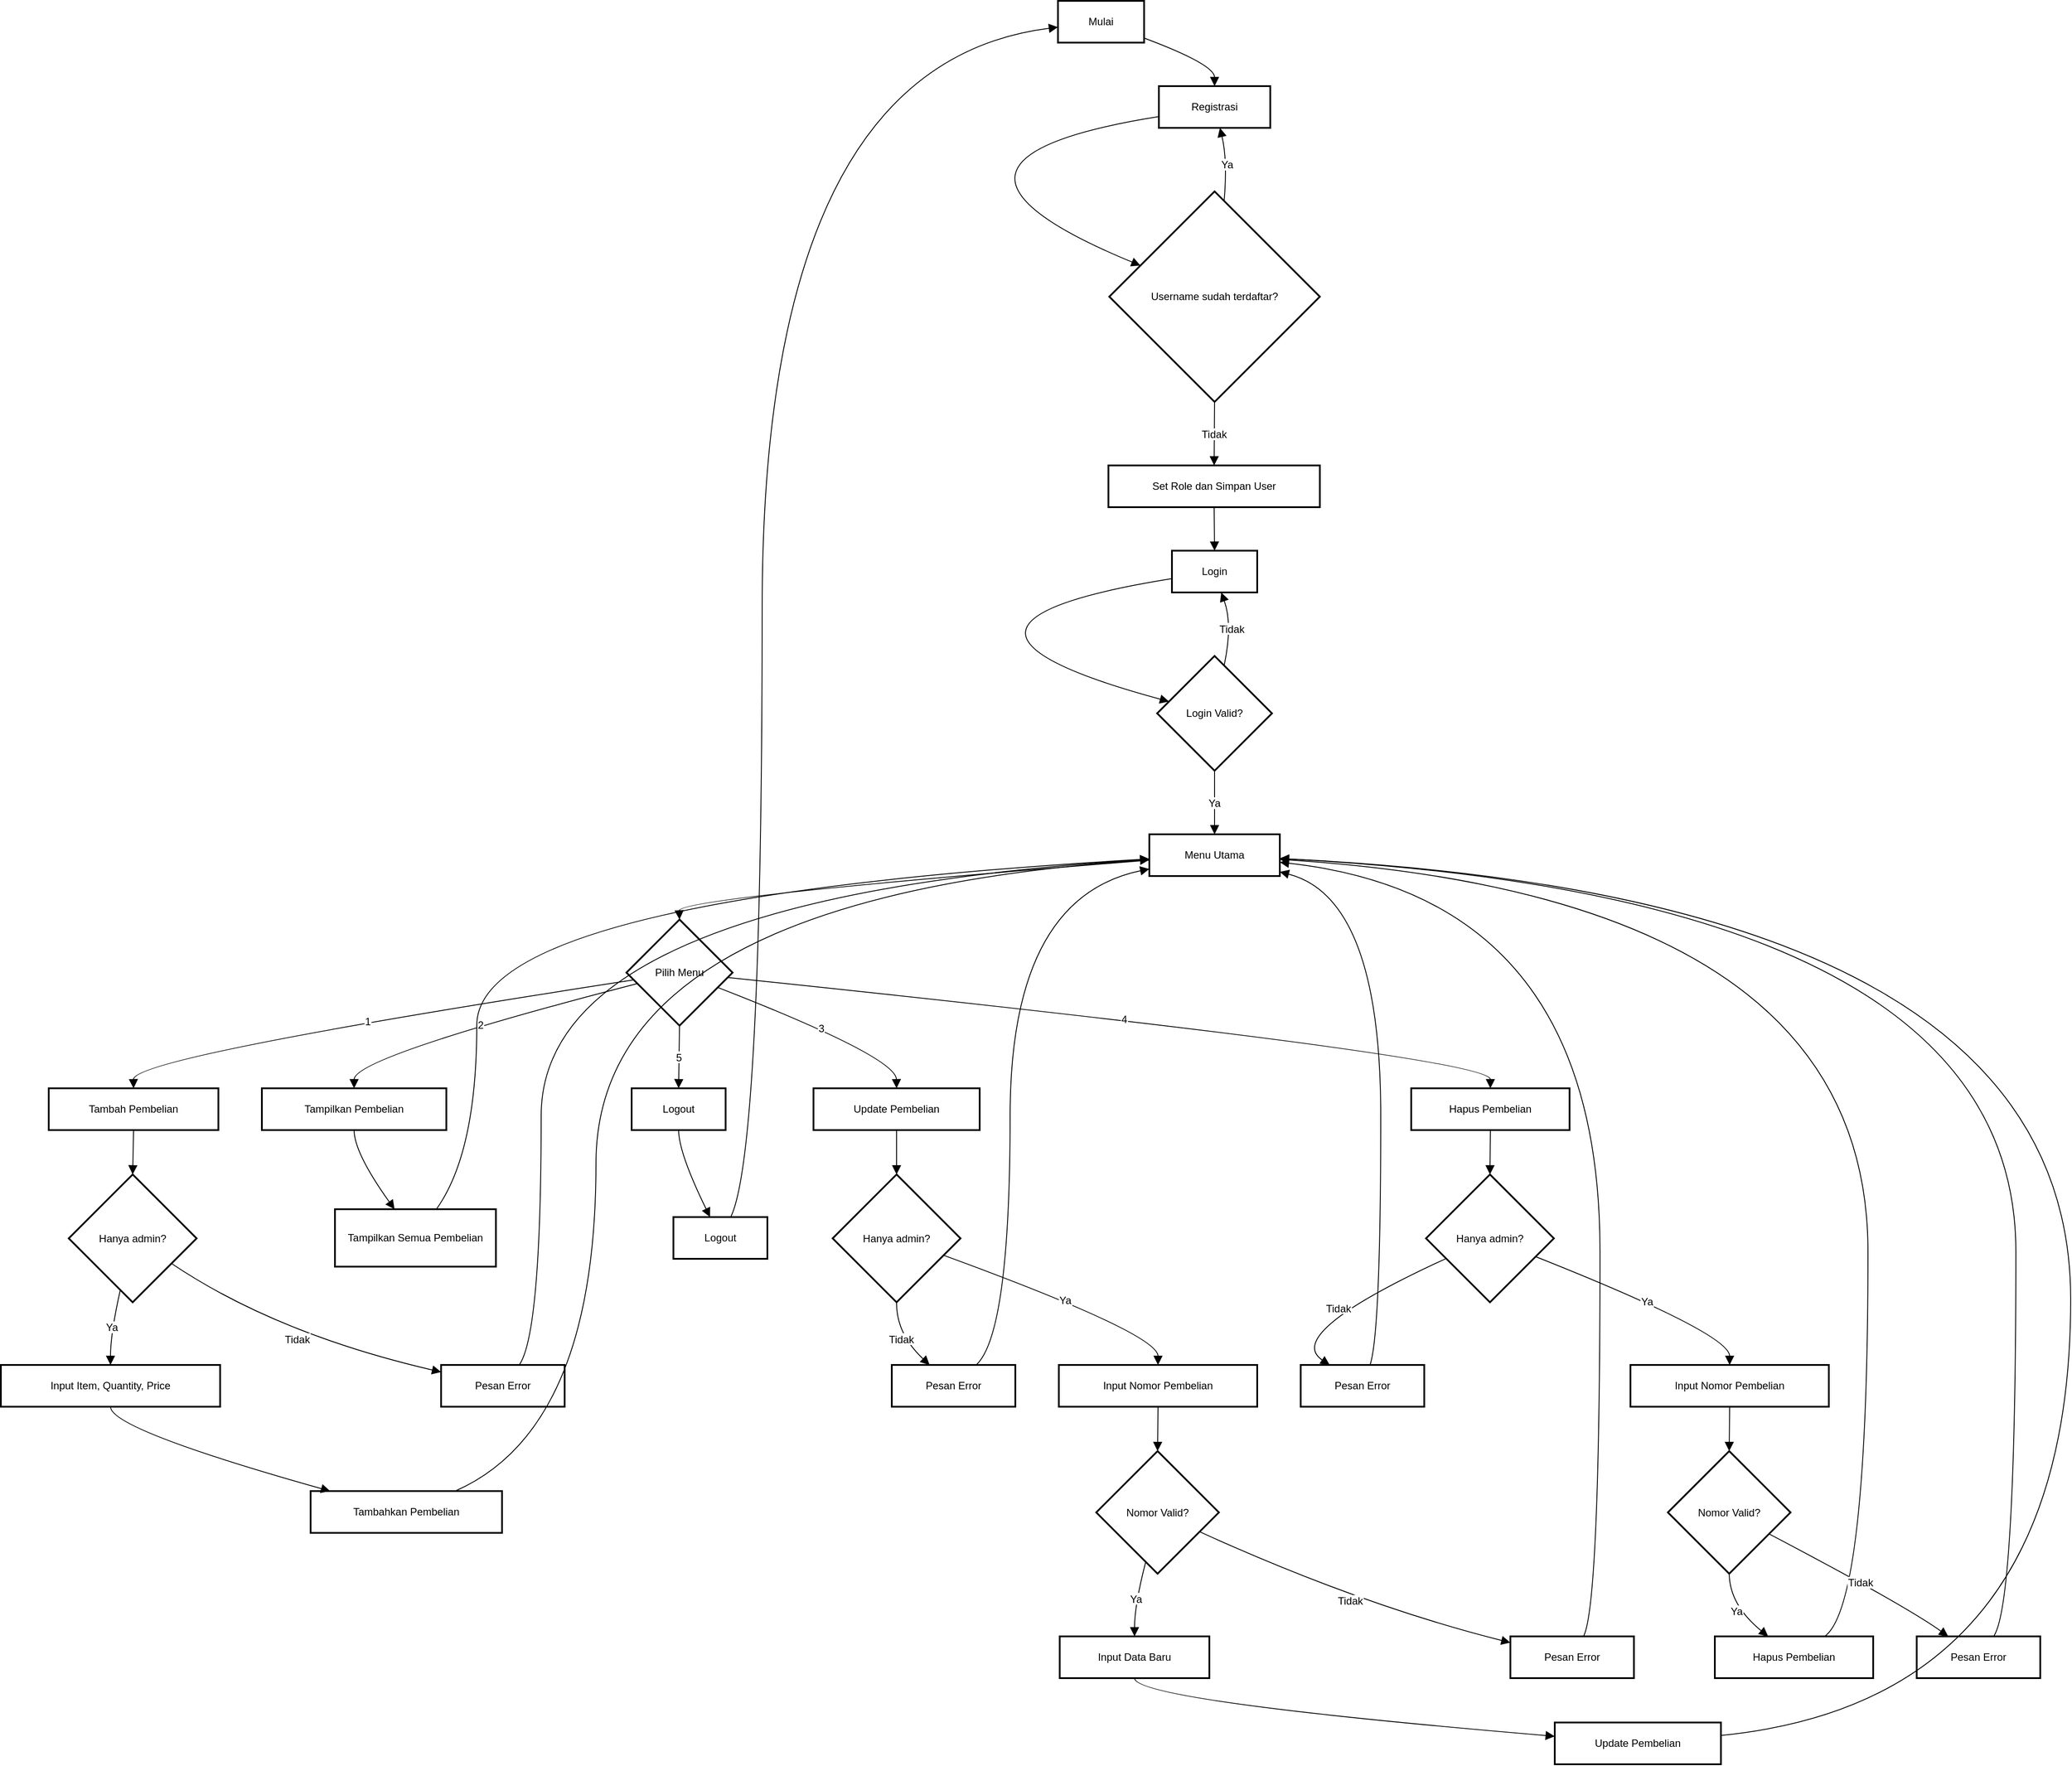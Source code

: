 <mxfile version="24.7.17">
  <diagram name="Halaman-1" id="lKF0-cI4pQnBQl3EhiKu">
    <mxGraphModel dx="3225" dy="1518" grid="0" gridSize="10" guides="1" tooltips="1" connect="1" arrows="1" fold="1" page="0" pageScale="1" pageWidth="827" pageHeight="1169" math="0" shadow="0">
      <root>
        <mxCell id="0" />
        <mxCell id="1" parent="0" />
        <mxCell id="hOLa1W9hkMqsPNJhcazM-1" value="Mulai" style="whiteSpace=wrap;strokeWidth=2;" vertex="1" parent="1">
          <mxGeometry x="1235" y="20" width="99" height="48" as="geometry" />
        </mxCell>
        <mxCell id="hOLa1W9hkMqsPNJhcazM-2" value="Registrasi" style="whiteSpace=wrap;strokeWidth=2;" vertex="1" parent="1">
          <mxGeometry x="1351" y="118" width="128" height="48" as="geometry" />
        </mxCell>
        <mxCell id="hOLa1W9hkMqsPNJhcazM-3" value="Username sudah terdaftar?" style="rhombus;strokeWidth=2;whiteSpace=wrap;" vertex="1" parent="1">
          <mxGeometry x="1294" y="239" width="242" height="242" as="geometry" />
        </mxCell>
        <mxCell id="hOLa1W9hkMqsPNJhcazM-4" value="Set Role dan Simpan User" style="whiteSpace=wrap;strokeWidth=2;" vertex="1" parent="1">
          <mxGeometry x="1293" y="554" width="243" height="48" as="geometry" />
        </mxCell>
        <mxCell id="hOLa1W9hkMqsPNJhcazM-5" value="Login" style="whiteSpace=wrap;strokeWidth=2;" vertex="1" parent="1">
          <mxGeometry x="1366" y="652" width="98" height="48" as="geometry" />
        </mxCell>
        <mxCell id="hOLa1W9hkMqsPNJhcazM-6" value="Login Valid?" style="rhombus;strokeWidth=2;whiteSpace=wrap;" vertex="1" parent="1">
          <mxGeometry x="1349" y="773" width="132" height="132" as="geometry" />
        </mxCell>
        <mxCell id="hOLa1W9hkMqsPNJhcazM-7" value="Menu Utama" style="whiteSpace=wrap;strokeWidth=2;" vertex="1" parent="1">
          <mxGeometry x="1340" y="978" width="150" height="48" as="geometry" />
        </mxCell>
        <mxCell id="hOLa1W9hkMqsPNJhcazM-8" value="Pilih Menu" style="rhombus;strokeWidth=2;whiteSpace=wrap;" vertex="1" parent="1">
          <mxGeometry x="739" y="1076" width="122" height="122" as="geometry" />
        </mxCell>
        <mxCell id="hOLa1W9hkMqsPNJhcazM-9" value="Tambah Pembelian" style="whiteSpace=wrap;strokeWidth=2;" vertex="1" parent="1">
          <mxGeometry x="75" y="1270" width="195" height="48" as="geometry" />
        </mxCell>
        <mxCell id="hOLa1W9hkMqsPNJhcazM-10" value="Tampilkan Pembelian" style="whiteSpace=wrap;strokeWidth=2;" vertex="1" parent="1">
          <mxGeometry x="320" y="1270" width="212" height="48" as="geometry" />
        </mxCell>
        <mxCell id="hOLa1W9hkMqsPNJhcazM-11" value="Update Pembelian" style="whiteSpace=wrap;strokeWidth=2;" vertex="1" parent="1">
          <mxGeometry x="954" y="1270" width="191" height="48" as="geometry" />
        </mxCell>
        <mxCell id="hOLa1W9hkMqsPNJhcazM-12" value="Hapus Pembelian" style="whiteSpace=wrap;strokeWidth=2;" vertex="1" parent="1">
          <mxGeometry x="1641" y="1270" width="182" height="48" as="geometry" />
        </mxCell>
        <mxCell id="hOLa1W9hkMqsPNJhcazM-13" value="Logout" style="whiteSpace=wrap;strokeWidth=2;" vertex="1" parent="1">
          <mxGeometry x="745" y="1270" width="108" height="48" as="geometry" />
        </mxCell>
        <mxCell id="hOLa1W9hkMqsPNJhcazM-14" value="Hanya admin?" style="rhombus;strokeWidth=2;whiteSpace=wrap;" vertex="1" parent="1">
          <mxGeometry x="98" y="1369" width="147" height="147" as="geometry" />
        </mxCell>
        <mxCell id="hOLa1W9hkMqsPNJhcazM-15" value="Input Item, Quantity, Price" style="whiteSpace=wrap;strokeWidth=2;" vertex="1" parent="1">
          <mxGeometry x="20" y="1588" width="252" height="48" as="geometry" />
        </mxCell>
        <mxCell id="hOLa1W9hkMqsPNJhcazM-16" value="Tambahkan Pembelian" style="whiteSpace=wrap;strokeWidth=2;" vertex="1" parent="1">
          <mxGeometry x="376" y="1733" width="220" height="48" as="geometry" />
        </mxCell>
        <mxCell id="hOLa1W9hkMqsPNJhcazM-17" value="Pesan Error" style="whiteSpace=wrap;strokeWidth=2;" vertex="1" parent="1">
          <mxGeometry x="526" y="1588" width="142" height="48" as="geometry" />
        </mxCell>
        <mxCell id="hOLa1W9hkMqsPNJhcazM-18" value="Tampilkan Semua Pembelian" style="whiteSpace=wrap;strokeWidth=2;" vertex="1" parent="1">
          <mxGeometry x="404" y="1409" width="185" height="66" as="geometry" />
        </mxCell>
        <mxCell id="hOLa1W9hkMqsPNJhcazM-19" value="Hanya admin?" style="rhombus;strokeWidth=2;whiteSpace=wrap;" vertex="1" parent="1">
          <mxGeometry x="976" y="1369" width="147" height="147" as="geometry" />
        </mxCell>
        <mxCell id="hOLa1W9hkMqsPNJhcazM-20" value="Input Nomor Pembelian" style="whiteSpace=wrap;strokeWidth=2;" vertex="1" parent="1">
          <mxGeometry x="1236" y="1588" width="228" height="48" as="geometry" />
        </mxCell>
        <mxCell id="hOLa1W9hkMqsPNJhcazM-21" value="Nomor Valid?" style="rhombus;strokeWidth=2;whiteSpace=wrap;" vertex="1" parent="1">
          <mxGeometry x="1279" y="1687" width="141" height="141" as="geometry" />
        </mxCell>
        <mxCell id="hOLa1W9hkMqsPNJhcazM-22" value="Input Data Baru" style="whiteSpace=wrap;strokeWidth=2;" vertex="1" parent="1">
          <mxGeometry x="1237" y="1900" width="172" height="48" as="geometry" />
        </mxCell>
        <mxCell id="hOLa1W9hkMqsPNJhcazM-23" value="Update Pembelian" style="whiteSpace=wrap;strokeWidth=2;" vertex="1" parent="1">
          <mxGeometry x="1806" y="1999" width="191" height="48" as="geometry" />
        </mxCell>
        <mxCell id="hOLa1W9hkMqsPNJhcazM-24" value="Pesan Error" style="whiteSpace=wrap;strokeWidth=2;" vertex="1" parent="1">
          <mxGeometry x="1755" y="1900" width="142" height="48" as="geometry" />
        </mxCell>
        <mxCell id="hOLa1W9hkMqsPNJhcazM-25" value="Pesan Error" style="whiteSpace=wrap;strokeWidth=2;" vertex="1" parent="1">
          <mxGeometry x="1044" y="1588" width="142" height="48" as="geometry" />
        </mxCell>
        <mxCell id="hOLa1W9hkMqsPNJhcazM-26" value="Hanya admin?" style="rhombus;strokeWidth=2;whiteSpace=wrap;" vertex="1" parent="1">
          <mxGeometry x="1658" y="1369" width="147" height="147" as="geometry" />
        </mxCell>
        <mxCell id="hOLa1W9hkMqsPNJhcazM-27" value="Input Nomor Pembelian" style="whiteSpace=wrap;strokeWidth=2;" vertex="1" parent="1">
          <mxGeometry x="1893" y="1588" width="228" height="48" as="geometry" />
        </mxCell>
        <mxCell id="hOLa1W9hkMqsPNJhcazM-28" value="Nomor Valid?" style="rhombus;strokeWidth=2;whiteSpace=wrap;" vertex="1" parent="1">
          <mxGeometry x="1936" y="1687" width="141" height="141" as="geometry" />
        </mxCell>
        <mxCell id="hOLa1W9hkMqsPNJhcazM-29" value="Hapus Pembelian" style="whiteSpace=wrap;strokeWidth=2;" vertex="1" parent="1">
          <mxGeometry x="1990" y="1900" width="182" height="48" as="geometry" />
        </mxCell>
        <mxCell id="hOLa1W9hkMqsPNJhcazM-30" value="Pesan Error" style="whiteSpace=wrap;strokeWidth=2;" vertex="1" parent="1">
          <mxGeometry x="2222" y="1900" width="142" height="48" as="geometry" />
        </mxCell>
        <mxCell id="hOLa1W9hkMqsPNJhcazM-31" value="Pesan Error" style="whiteSpace=wrap;strokeWidth=2;" vertex="1" parent="1">
          <mxGeometry x="1514" y="1588" width="142" height="48" as="geometry" />
        </mxCell>
        <mxCell id="hOLa1W9hkMqsPNJhcazM-32" value="Logout" style="whiteSpace=wrap;strokeWidth=2;" vertex="1" parent="1">
          <mxGeometry x="793" y="1418" width="108" height="48" as="geometry" />
        </mxCell>
        <mxCell id="hOLa1W9hkMqsPNJhcazM-33" value="" style="curved=1;startArrow=none;endArrow=block;exitX=1;exitY=0.89;entryX=0.5;entryY=0.01;rounded=0;fontSize=12;startSize=8;endSize=8;" edge="1" parent="1" source="hOLa1W9hkMqsPNJhcazM-1" target="hOLa1W9hkMqsPNJhcazM-2">
          <mxGeometry relative="1" as="geometry">
            <Array as="points">
              <mxPoint x="1415" y="93" />
            </Array>
          </mxGeometry>
        </mxCell>
        <mxCell id="hOLa1W9hkMqsPNJhcazM-34" value="" style="curved=1;startArrow=none;endArrow=block;exitX=0;exitY=0.73;entryX=0;entryY=0.29;rounded=0;fontSize=12;startSize=8;endSize=8;" edge="1" parent="1" source="hOLa1W9hkMqsPNJhcazM-2" target="hOLa1W9hkMqsPNJhcazM-3">
          <mxGeometry relative="1" as="geometry">
            <Array as="points">
              <mxPoint x="1036" y="203" />
            </Array>
          </mxGeometry>
        </mxCell>
        <mxCell id="hOLa1W9hkMqsPNJhcazM-35" value="Ya" style="curved=1;startArrow=none;endArrow=block;exitX=0.55;exitY=0;entryX=0.55;entryY=1.02;rounded=0;fontSize=12;startSize=8;endSize=8;" edge="1" parent="1" source="hOLa1W9hkMqsPNJhcazM-3" target="hOLa1W9hkMqsPNJhcazM-2">
          <mxGeometry relative="1" as="geometry">
            <Array as="points">
              <mxPoint x="1430" y="203" />
            </Array>
          </mxGeometry>
        </mxCell>
        <mxCell id="hOLa1W9hkMqsPNJhcazM-36" value="Tidak" style="curved=1;startArrow=none;endArrow=block;exitX=0.5;exitY=1;entryX=0.5;entryY=0;rounded=0;fontSize=12;startSize=8;endSize=8;" edge="1" parent="1" source="hOLa1W9hkMqsPNJhcazM-3" target="hOLa1W9hkMqsPNJhcazM-4">
          <mxGeometry relative="1" as="geometry">
            <Array as="points" />
          </mxGeometry>
        </mxCell>
        <mxCell id="hOLa1W9hkMqsPNJhcazM-37" value="" style="curved=1;startArrow=none;endArrow=block;exitX=0.5;exitY=1;entryX=0.5;entryY=0;rounded=0;fontSize=12;startSize=8;endSize=8;" edge="1" parent="1" source="hOLa1W9hkMqsPNJhcazM-4" target="hOLa1W9hkMqsPNJhcazM-5">
          <mxGeometry relative="1" as="geometry">
            <Array as="points" />
          </mxGeometry>
        </mxCell>
        <mxCell id="hOLa1W9hkMqsPNJhcazM-38" value="" style="curved=1;startArrow=none;endArrow=block;exitX=0;exitY=0.67;entryX=0;entryY=0.37;rounded=0;fontSize=12;startSize=8;endSize=8;" edge="1" parent="1" source="hOLa1W9hkMqsPNJhcazM-5" target="hOLa1W9hkMqsPNJhcazM-6">
          <mxGeometry relative="1" as="geometry">
            <Array as="points">
              <mxPoint x="1036" y="737" />
            </Array>
          </mxGeometry>
        </mxCell>
        <mxCell id="hOLa1W9hkMqsPNJhcazM-39" value="Tidak" style="curved=1;startArrow=none;endArrow=block;exitX=0.6;exitY=0;entryX=0.58;entryY=1.01;rounded=0;fontSize=12;startSize=8;endSize=8;" edge="1" parent="1" source="hOLa1W9hkMqsPNJhcazM-6" target="hOLa1W9hkMqsPNJhcazM-5">
          <mxGeometry relative="1" as="geometry">
            <Array as="points">
              <mxPoint x="1436" y="737" />
            </Array>
          </mxGeometry>
        </mxCell>
        <mxCell id="hOLa1W9hkMqsPNJhcazM-40" value="Ya" style="curved=1;startArrow=none;endArrow=block;exitX=0.5;exitY=1;entryX=0.5;entryY=0;rounded=0;fontSize=12;startSize=8;endSize=8;" edge="1" parent="1" source="hOLa1W9hkMqsPNJhcazM-6" target="hOLa1W9hkMqsPNJhcazM-7">
          <mxGeometry relative="1" as="geometry">
            <Array as="points" />
          </mxGeometry>
        </mxCell>
        <mxCell id="hOLa1W9hkMqsPNJhcazM-41" value="" style="curved=1;startArrow=none;endArrow=block;exitX=0;exitY=0.62;entryX=0.5;entryY=0;rounded=0;fontSize=12;startSize=8;endSize=8;" edge="1" parent="1" source="hOLa1W9hkMqsPNJhcazM-7" target="hOLa1W9hkMqsPNJhcazM-8">
          <mxGeometry relative="1" as="geometry">
            <Array as="points">
              <mxPoint x="799" y="1051" />
            </Array>
          </mxGeometry>
        </mxCell>
        <mxCell id="hOLa1W9hkMqsPNJhcazM-42" value="1" style="curved=1;startArrow=none;endArrow=block;exitX=0;exitY=0.58;entryX=0.5;entryY=0;rounded=0;fontSize=12;startSize=8;endSize=8;" edge="1" parent="1" source="hOLa1W9hkMqsPNJhcazM-8" target="hOLa1W9hkMqsPNJhcazM-9">
          <mxGeometry relative="1" as="geometry">
            <Array as="points">
              <mxPoint x="172" y="1234" />
            </Array>
          </mxGeometry>
        </mxCell>
        <mxCell id="hOLa1W9hkMqsPNJhcazM-43" value="2" style="curved=1;startArrow=none;endArrow=block;exitX=0;exitY=0.63;entryX=0.5;entryY=0;rounded=0;fontSize=12;startSize=8;endSize=8;" edge="1" parent="1" source="hOLa1W9hkMqsPNJhcazM-8" target="hOLa1W9hkMqsPNJhcazM-10">
          <mxGeometry relative="1" as="geometry">
            <Array as="points">
              <mxPoint x="426" y="1234" />
            </Array>
          </mxGeometry>
        </mxCell>
        <mxCell id="hOLa1W9hkMqsPNJhcazM-44" value="3" style="curved=1;startArrow=none;endArrow=block;exitX=0.99;exitY=0.69;entryX=0.5;entryY=0;rounded=0;fontSize=12;startSize=8;endSize=8;" edge="1" parent="1" source="hOLa1W9hkMqsPNJhcazM-8" target="hOLa1W9hkMqsPNJhcazM-11">
          <mxGeometry relative="1" as="geometry">
            <Array as="points">
              <mxPoint x="1049" y="1234" />
            </Array>
          </mxGeometry>
        </mxCell>
        <mxCell id="hOLa1W9hkMqsPNJhcazM-45" value="4" style="curved=1;startArrow=none;endArrow=block;exitX=0.99;exitY=0.55;entryX=0.5;entryY=0;rounded=0;fontSize=12;startSize=8;endSize=8;" edge="1" parent="1" source="hOLa1W9hkMqsPNJhcazM-8" target="hOLa1W9hkMqsPNJhcazM-12">
          <mxGeometry relative="1" as="geometry">
            <Array as="points">
              <mxPoint x="1732" y="1234" />
            </Array>
          </mxGeometry>
        </mxCell>
        <mxCell id="hOLa1W9hkMqsPNJhcazM-46" value="5" style="curved=1;startArrow=none;endArrow=block;exitX=0.5;exitY=1;entryX=0.5;entryY=0;rounded=0;fontSize=12;startSize=8;endSize=8;" edge="1" parent="1" source="hOLa1W9hkMqsPNJhcazM-8" target="hOLa1W9hkMqsPNJhcazM-13">
          <mxGeometry relative="1" as="geometry">
            <Array as="points" />
          </mxGeometry>
        </mxCell>
        <mxCell id="hOLa1W9hkMqsPNJhcazM-47" value="" style="curved=1;startArrow=none;endArrow=block;exitX=0.5;exitY=1.01;entryX=0.5;entryY=0;rounded=0;fontSize=12;startSize=8;endSize=8;" edge="1" parent="1" source="hOLa1W9hkMqsPNJhcazM-9" target="hOLa1W9hkMqsPNJhcazM-14">
          <mxGeometry relative="1" as="geometry">
            <Array as="points" />
          </mxGeometry>
        </mxCell>
        <mxCell id="hOLa1W9hkMqsPNJhcazM-48" value="Ya" style="curved=1;startArrow=none;endArrow=block;exitX=0.38;exitY=1;entryX=0.5;entryY=0.01;rounded=0;fontSize=12;startSize=8;endSize=8;" edge="1" parent="1" source="hOLa1W9hkMqsPNJhcazM-14" target="hOLa1W9hkMqsPNJhcazM-15">
          <mxGeometry relative="1" as="geometry">
            <Array as="points">
              <mxPoint x="146" y="1552" />
            </Array>
          </mxGeometry>
        </mxCell>
        <mxCell id="hOLa1W9hkMqsPNJhcazM-49" value="" style="curved=1;startArrow=none;endArrow=block;exitX=0.5;exitY=1.02;entryX=0.11;entryY=0.01;rounded=0;fontSize=12;startSize=8;endSize=8;" edge="1" parent="1" source="hOLa1W9hkMqsPNJhcazM-15" target="hOLa1W9hkMqsPNJhcazM-16">
          <mxGeometry relative="1" as="geometry">
            <Array as="points">
              <mxPoint x="146" y="1662" />
            </Array>
          </mxGeometry>
        </mxCell>
        <mxCell id="hOLa1W9hkMqsPNJhcazM-50" value="" style="curved=1;startArrow=none;endArrow=block;exitX=0.75;exitY=0.01;entryX=0;entryY=0.61;rounded=0;fontSize=12;startSize=8;endSize=8;" edge="1" parent="1" source="hOLa1W9hkMqsPNJhcazM-16" target="hOLa1W9hkMqsPNJhcazM-7">
          <mxGeometry relative="1" as="geometry">
            <Array as="points">
              <mxPoint x="704" y="1662" />
              <mxPoint x="704" y="1051" />
            </Array>
          </mxGeometry>
        </mxCell>
        <mxCell id="hOLa1W9hkMqsPNJhcazM-51" value="Tidak" style="curved=1;startArrow=none;endArrow=block;exitX=1.01;exitY=0.83;entryX=0;entryY=0.17;rounded=0;fontSize=12;startSize=8;endSize=8;" edge="1" parent="1" source="hOLa1W9hkMqsPNJhcazM-14" target="hOLa1W9hkMqsPNJhcazM-17">
          <mxGeometry relative="1" as="geometry">
            <Array as="points">
              <mxPoint x="336" y="1552" />
            </Array>
          </mxGeometry>
        </mxCell>
        <mxCell id="hOLa1W9hkMqsPNJhcazM-52" value="" style="curved=1;startArrow=none;endArrow=block;exitX=0.63;exitY=0.01;entryX=0;entryY=0.6;rounded=0;fontSize=12;startSize=8;endSize=8;" edge="1" parent="1" source="hOLa1W9hkMqsPNJhcazM-17" target="hOLa1W9hkMqsPNJhcazM-7">
          <mxGeometry relative="1" as="geometry">
            <Array as="points">
              <mxPoint x="641" y="1552" />
              <mxPoint x="641" y="1051" />
            </Array>
          </mxGeometry>
        </mxCell>
        <mxCell id="hOLa1W9hkMqsPNJhcazM-53" value="" style="curved=1;startArrow=none;endArrow=block;exitX=0.5;exitY=1.01;entryX=0.37;entryY=0;rounded=0;fontSize=12;startSize=8;endSize=8;" edge="1" parent="1" source="hOLa1W9hkMqsPNJhcazM-10" target="hOLa1W9hkMqsPNJhcazM-18">
          <mxGeometry relative="1" as="geometry">
            <Array as="points">
              <mxPoint x="426" y="1344" />
            </Array>
          </mxGeometry>
        </mxCell>
        <mxCell id="hOLa1W9hkMqsPNJhcazM-54" value="" style="curved=1;startArrow=none;endArrow=block;exitX=0.63;exitY=0;entryX=0;entryY=0.59;rounded=0;fontSize=12;startSize=8;endSize=8;" edge="1" parent="1" source="hOLa1W9hkMqsPNJhcazM-18" target="hOLa1W9hkMqsPNJhcazM-7">
          <mxGeometry relative="1" as="geometry">
            <Array as="points">
              <mxPoint x="567" y="1344" />
              <mxPoint x="567" y="1051" />
            </Array>
          </mxGeometry>
        </mxCell>
        <mxCell id="hOLa1W9hkMqsPNJhcazM-55" value="" style="curved=1;startArrow=none;endArrow=block;exitX=0.5;exitY=1.01;entryX=0.5;entryY=0;rounded=0;fontSize=12;startSize=8;endSize=8;" edge="1" parent="1" source="hOLa1W9hkMqsPNJhcazM-11" target="hOLa1W9hkMqsPNJhcazM-19">
          <mxGeometry relative="1" as="geometry">
            <Array as="points" />
          </mxGeometry>
        </mxCell>
        <mxCell id="hOLa1W9hkMqsPNJhcazM-56" value="Ya" style="curved=1;startArrow=none;endArrow=block;exitX=1;exitY=0.68;entryX=0.5;entryY=0.01;rounded=0;fontSize=12;startSize=8;endSize=8;" edge="1" parent="1" source="hOLa1W9hkMqsPNJhcazM-19" target="hOLa1W9hkMqsPNJhcazM-20">
          <mxGeometry relative="1" as="geometry">
            <Array as="points">
              <mxPoint x="1350" y="1552" />
            </Array>
          </mxGeometry>
        </mxCell>
        <mxCell id="hOLa1W9hkMqsPNJhcazM-57" value="" style="curved=1;startArrow=none;endArrow=block;exitX=0.5;exitY=1.02;entryX=0.5;entryY=0;rounded=0;fontSize=12;startSize=8;endSize=8;" edge="1" parent="1" source="hOLa1W9hkMqsPNJhcazM-20" target="hOLa1W9hkMqsPNJhcazM-21">
          <mxGeometry relative="1" as="geometry">
            <Array as="points" />
          </mxGeometry>
        </mxCell>
        <mxCell id="hOLa1W9hkMqsPNJhcazM-58" value="Ya" style="curved=1;startArrow=none;endArrow=block;exitX=0.38;exitY=1;entryX=0.5;entryY=0.01;rounded=0;fontSize=12;startSize=8;endSize=8;" edge="1" parent="1" source="hOLa1W9hkMqsPNJhcazM-21" target="hOLa1W9hkMqsPNJhcazM-22">
          <mxGeometry relative="1" as="geometry">
            <Array as="points">
              <mxPoint x="1323" y="1864" />
            </Array>
          </mxGeometry>
        </mxCell>
        <mxCell id="hOLa1W9hkMqsPNJhcazM-59" value="" style="curved=1;startArrow=none;endArrow=block;exitX=0.5;exitY=1.02;entryX=0;entryY=0.33;rounded=0;fontSize=12;startSize=8;endSize=8;" edge="1" parent="1" source="hOLa1W9hkMqsPNJhcazM-22" target="hOLa1W9hkMqsPNJhcazM-23">
          <mxGeometry relative="1" as="geometry">
            <Array as="points">
              <mxPoint x="1323" y="1974" />
            </Array>
          </mxGeometry>
        </mxCell>
        <mxCell id="hOLa1W9hkMqsPNJhcazM-60" value="" style="curved=1;startArrow=none;endArrow=block;exitX=1;exitY=0.31;entryX=1;entryY=0.58;rounded=0;fontSize=12;startSize=8;endSize=8;" edge="1" parent="1" source="hOLa1W9hkMqsPNJhcazM-23" target="hOLa1W9hkMqsPNJhcazM-7">
          <mxGeometry relative="1" as="geometry">
            <Array as="points">
              <mxPoint x="2399" y="1974" />
              <mxPoint x="2399" y="1051" />
            </Array>
          </mxGeometry>
        </mxCell>
        <mxCell id="hOLa1W9hkMqsPNJhcazM-61" value="Tidak" style="curved=1;startArrow=none;endArrow=block;exitX=1;exitY=0.73;entryX=0;entryY=0.15;rounded=0;fontSize=12;startSize=8;endSize=8;" edge="1" parent="1" source="hOLa1W9hkMqsPNJhcazM-21" target="hOLa1W9hkMqsPNJhcazM-24">
          <mxGeometry relative="1" as="geometry">
            <Array as="points">
              <mxPoint x="1583" y="1864" />
            </Array>
          </mxGeometry>
        </mxCell>
        <mxCell id="hOLa1W9hkMqsPNJhcazM-62" value="" style="curved=1;startArrow=none;endArrow=block;exitX=0.59;exitY=0.01;entryX=1;entryY=0.67;rounded=0;fontSize=12;startSize=8;endSize=8;" edge="1" parent="1" source="hOLa1W9hkMqsPNJhcazM-24" target="hOLa1W9hkMqsPNJhcazM-7">
          <mxGeometry relative="1" as="geometry">
            <Array as="points">
              <mxPoint x="1858" y="1864" />
              <mxPoint x="1858" y="1051" />
            </Array>
          </mxGeometry>
        </mxCell>
        <mxCell id="hOLa1W9hkMqsPNJhcazM-63" value="Tidak" style="curved=1;startArrow=none;endArrow=block;exitX=0.5;exitY=1;entryX=0.31;entryY=0.01;rounded=0;fontSize=12;startSize=8;endSize=8;" edge="1" parent="1" source="hOLa1W9hkMqsPNJhcazM-19" target="hOLa1W9hkMqsPNJhcazM-25">
          <mxGeometry relative="1" as="geometry">
            <Array as="points">
              <mxPoint x="1049" y="1552" />
            </Array>
          </mxGeometry>
        </mxCell>
        <mxCell id="hOLa1W9hkMqsPNJhcazM-64" value="" style="curved=1;startArrow=none;endArrow=block;exitX=0.68;exitY=0.01;entryX=0;entryY=0.83;rounded=0;fontSize=12;startSize=8;endSize=8;" edge="1" parent="1" source="hOLa1W9hkMqsPNJhcazM-25" target="hOLa1W9hkMqsPNJhcazM-7">
          <mxGeometry relative="1" as="geometry">
            <Array as="points">
              <mxPoint x="1180" y="1552" />
              <mxPoint x="1180" y="1051" />
            </Array>
          </mxGeometry>
        </mxCell>
        <mxCell id="hOLa1W9hkMqsPNJhcazM-65" value="" style="curved=1;startArrow=none;endArrow=block;exitX=0.5;exitY=1.01;entryX=0.5;entryY=0;rounded=0;fontSize=12;startSize=8;endSize=8;" edge="1" parent="1" source="hOLa1W9hkMqsPNJhcazM-12" target="hOLa1W9hkMqsPNJhcazM-26">
          <mxGeometry relative="1" as="geometry">
            <Array as="points" />
          </mxGeometry>
        </mxCell>
        <mxCell id="hOLa1W9hkMqsPNJhcazM-66" value="Ya" style="curved=1;startArrow=none;endArrow=block;exitX=1;exitY=0.7;entryX=0.5;entryY=0.01;rounded=0;fontSize=12;startSize=8;endSize=8;" edge="1" parent="1" source="hOLa1W9hkMqsPNJhcazM-26" target="hOLa1W9hkMqsPNJhcazM-27">
          <mxGeometry relative="1" as="geometry">
            <Array as="points">
              <mxPoint x="2007" y="1552" />
            </Array>
          </mxGeometry>
        </mxCell>
        <mxCell id="hOLa1W9hkMqsPNJhcazM-67" value="" style="curved=1;startArrow=none;endArrow=block;exitX=0.5;exitY=1.02;entryX=0.5;entryY=0;rounded=0;fontSize=12;startSize=8;endSize=8;" edge="1" parent="1" source="hOLa1W9hkMqsPNJhcazM-27" target="hOLa1W9hkMqsPNJhcazM-28">
          <mxGeometry relative="1" as="geometry">
            <Array as="points" />
          </mxGeometry>
        </mxCell>
        <mxCell id="hOLa1W9hkMqsPNJhcazM-68" value="Ya" style="curved=1;startArrow=none;endArrow=block;exitX=0.5;exitY=1;entryX=0.34;entryY=0.01;rounded=0;fontSize=12;startSize=8;endSize=8;" edge="1" parent="1" source="hOLa1W9hkMqsPNJhcazM-28" target="hOLa1W9hkMqsPNJhcazM-29">
          <mxGeometry relative="1" as="geometry">
            <Array as="points">
              <mxPoint x="2007" y="1864" />
            </Array>
          </mxGeometry>
        </mxCell>
        <mxCell id="hOLa1W9hkMqsPNJhcazM-69" value="" style="curved=1;startArrow=none;endArrow=block;exitX=0.69;exitY=0.01;entryX=1;entryY=0.6;rounded=0;fontSize=12;startSize=8;endSize=8;" edge="1" parent="1" source="hOLa1W9hkMqsPNJhcazM-29" target="hOLa1W9hkMqsPNJhcazM-7">
          <mxGeometry relative="1" as="geometry">
            <Array as="points">
              <mxPoint x="2166" y="1864" />
              <mxPoint x="2166" y="1051" />
            </Array>
          </mxGeometry>
        </mxCell>
        <mxCell id="hOLa1W9hkMqsPNJhcazM-70" value="Tidak" style="curved=1;startArrow=none;endArrow=block;exitX=1;exitY=0.77;entryX=0.26;entryY=0.01;rounded=0;fontSize=12;startSize=8;endSize=8;" edge="1" parent="1" source="hOLa1W9hkMqsPNJhcazM-28" target="hOLa1W9hkMqsPNJhcazM-30">
          <mxGeometry relative="1" as="geometry">
            <Array as="points">
              <mxPoint x="2208" y="1864" />
            </Array>
          </mxGeometry>
        </mxCell>
        <mxCell id="hOLa1W9hkMqsPNJhcazM-71" value="" style="curved=1;startArrow=none;endArrow=block;exitX=0.62;exitY=0.01;entryX=1;entryY=0.58;rounded=0;fontSize=12;startSize=8;endSize=8;" edge="1" parent="1" source="hOLa1W9hkMqsPNJhcazM-30" target="hOLa1W9hkMqsPNJhcazM-7">
          <mxGeometry relative="1" as="geometry">
            <Array as="points">
              <mxPoint x="2336" y="1864" />
              <mxPoint x="2336" y="1051" />
            </Array>
          </mxGeometry>
        </mxCell>
        <mxCell id="hOLa1W9hkMqsPNJhcazM-72" value="Tidak" style="curved=1;startArrow=none;endArrow=block;exitX=0;exitY=0.73;entryX=0.24;entryY=0.01;rounded=0;fontSize=12;startSize=8;endSize=8;" edge="1" parent="1" source="hOLa1W9hkMqsPNJhcazM-26" target="hOLa1W9hkMqsPNJhcazM-31">
          <mxGeometry relative="1" as="geometry">
            <Array as="points">
              <mxPoint x="1493" y="1552" />
            </Array>
          </mxGeometry>
        </mxCell>
        <mxCell id="hOLa1W9hkMqsPNJhcazM-73" value="" style="curved=1;startArrow=none;endArrow=block;exitX=0.56;exitY=0.01;entryX=1;entryY=0.9;rounded=0;fontSize=12;startSize=8;endSize=8;" edge="1" parent="1" source="hOLa1W9hkMqsPNJhcazM-31" target="hOLa1W9hkMqsPNJhcazM-7">
          <mxGeometry relative="1" as="geometry">
            <Array as="points">
              <mxPoint x="1606" y="1552" />
              <mxPoint x="1606" y="1051" />
            </Array>
          </mxGeometry>
        </mxCell>
        <mxCell id="hOLa1W9hkMqsPNJhcazM-74" value="" style="curved=1;startArrow=none;endArrow=block;exitX=0.5;exitY=1.01;entryX=0.39;entryY=0;rounded=0;fontSize=12;startSize=8;endSize=8;" edge="1" parent="1" source="hOLa1W9hkMqsPNJhcazM-13" target="hOLa1W9hkMqsPNJhcazM-32">
          <mxGeometry relative="1" as="geometry">
            <Array as="points">
              <mxPoint x="799" y="1344" />
            </Array>
          </mxGeometry>
        </mxCell>
        <mxCell id="hOLa1W9hkMqsPNJhcazM-75" value="" style="curved=1;startArrow=none;endArrow=block;exitX=0.61;exitY=0;entryX=0;entryY=0.63;rounded=0;fontSize=12;startSize=8;endSize=8;" edge="1" parent="1" source="hOLa1W9hkMqsPNJhcazM-32" target="hOLa1W9hkMqsPNJhcazM-1">
          <mxGeometry relative="1" as="geometry">
            <Array as="points">
              <mxPoint x="895" y="1344" />
              <mxPoint x="895" y="93" />
            </Array>
          </mxGeometry>
        </mxCell>
      </root>
    </mxGraphModel>
  </diagram>
</mxfile>
